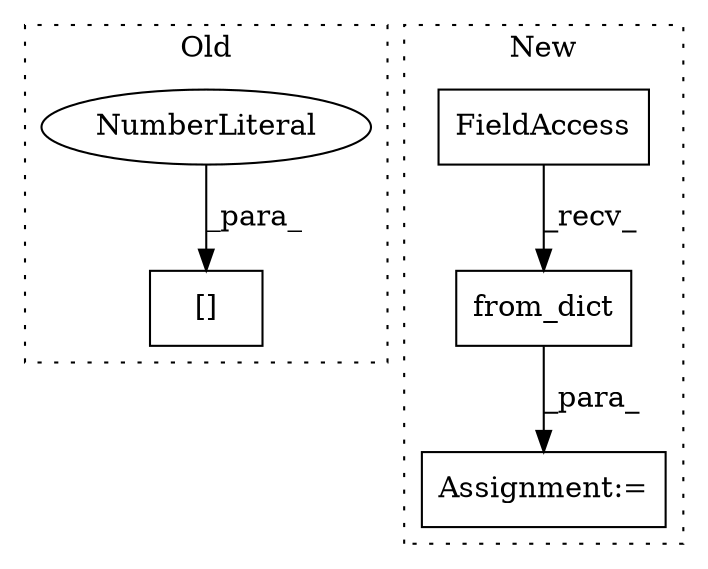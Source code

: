digraph G {
subgraph cluster0 {
1 [label="[]" a="2" s="14826,14844" l="17,1" shape="box"];
5 [label="NumberLiteral" a="34" s="14843" l="1" shape="ellipse"];
label = "Old";
style="dotted";
}
subgraph cluster1 {
2 [label="from_dict" a="32" s="15545,15572" l="10,1" shape="box"];
3 [label="Assignment:=" a="7" s="15527" l="1" shape="box"];
4 [label="FieldAccess" a="22" s="15528" l="16" shape="box"];
label = "New";
style="dotted";
}
2 -> 3 [label="_para_"];
4 -> 2 [label="_recv_"];
5 -> 1 [label="_para_"];
}